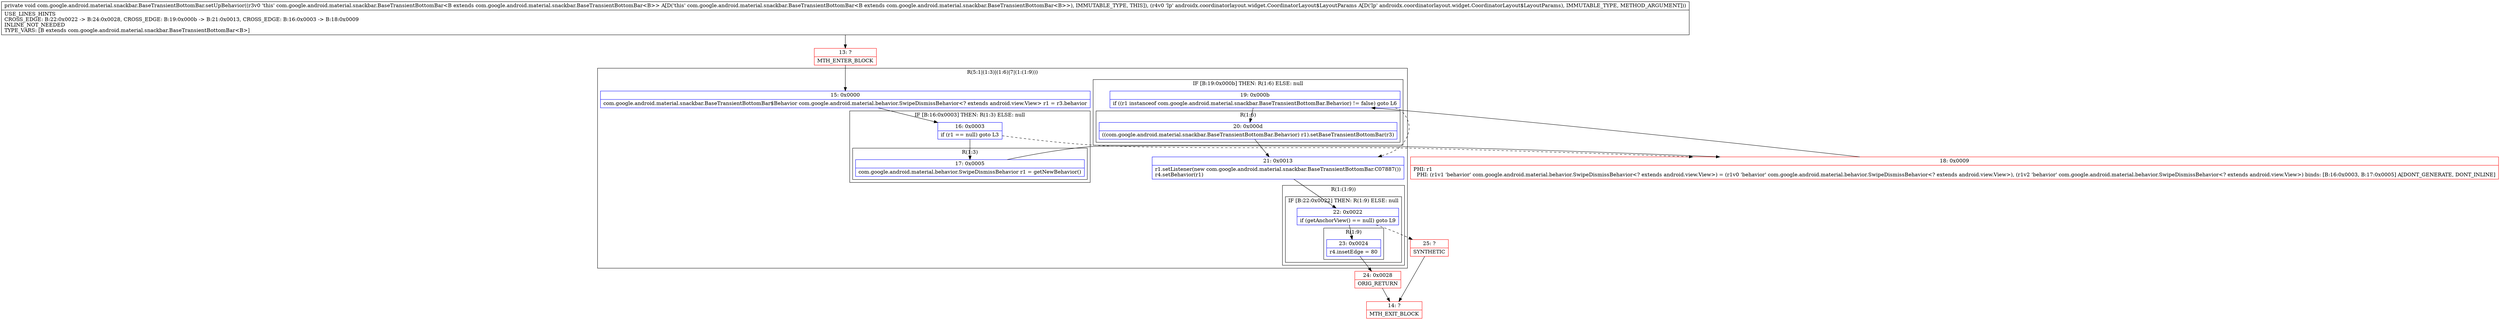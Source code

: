 digraph "CFG forcom.google.android.material.snackbar.BaseTransientBottomBar.setUpBehavior(Landroidx\/coordinatorlayout\/widget\/CoordinatorLayout$LayoutParams;)V" {
subgraph cluster_Region_2106170644 {
label = "R(5:1|(1:3)|(1:6)|7|(1:(1:9)))";
node [shape=record,color=blue];
Node_15 [shape=record,label="{15\:\ 0x0000|com.google.android.material.snackbar.BaseTransientBottomBar$Behavior com.google.android.material.behavior.SwipeDismissBehavior\<? extends android.view.View\> r1 = r3.behavior\l}"];
subgraph cluster_IfRegion_2111008058 {
label = "IF [B:16:0x0003] THEN: R(1:3) ELSE: null";
node [shape=record,color=blue];
Node_16 [shape=record,label="{16\:\ 0x0003|if (r1 == null) goto L3\l}"];
subgraph cluster_Region_512803642 {
label = "R(1:3)";
node [shape=record,color=blue];
Node_17 [shape=record,label="{17\:\ 0x0005|com.google.android.material.behavior.SwipeDismissBehavior r1 = getNewBehavior()\l}"];
}
}
subgraph cluster_IfRegion_1021554722 {
label = "IF [B:19:0x000b] THEN: R(1:6) ELSE: null";
node [shape=record,color=blue];
Node_19 [shape=record,label="{19\:\ 0x000b|if ((r1 instanceof com.google.android.material.snackbar.BaseTransientBottomBar.Behavior) != false) goto L6\l}"];
subgraph cluster_Region_229899159 {
label = "R(1:6)";
node [shape=record,color=blue];
Node_20 [shape=record,label="{20\:\ 0x000d|((com.google.android.material.snackbar.BaseTransientBottomBar.Behavior) r1).setBaseTransientBottomBar(r3)\l}"];
}
}
Node_21 [shape=record,label="{21\:\ 0x0013|r1.setListener(new com.google.android.material.snackbar.BaseTransientBottomBar.C07887())\lr4.setBehavior(r1)\l}"];
subgraph cluster_Region_1945481677 {
label = "R(1:(1:9))";
node [shape=record,color=blue];
subgraph cluster_IfRegion_949631109 {
label = "IF [B:22:0x0022] THEN: R(1:9) ELSE: null";
node [shape=record,color=blue];
Node_22 [shape=record,label="{22\:\ 0x0022|if (getAnchorView() == null) goto L9\l}"];
subgraph cluster_Region_630746093 {
label = "R(1:9)";
node [shape=record,color=blue];
Node_23 [shape=record,label="{23\:\ 0x0024|r4.insetEdge = 80\l}"];
}
}
}
}
Node_13 [shape=record,color=red,label="{13\:\ ?|MTH_ENTER_BLOCK\l}"];
Node_18 [shape=record,color=red,label="{18\:\ 0x0009|PHI: r1 \l  PHI: (r1v1 'behavior' com.google.android.material.behavior.SwipeDismissBehavior\<? extends android.view.View\>) = (r1v0 'behavior' com.google.android.material.behavior.SwipeDismissBehavior\<? extends android.view.View\>), (r1v2 'behavior' com.google.android.material.behavior.SwipeDismissBehavior\<? extends android.view.View\>) binds: [B:16:0x0003, B:17:0x0005] A[DONT_GENERATE, DONT_INLINE]\l}"];
Node_24 [shape=record,color=red,label="{24\:\ 0x0028|ORIG_RETURN\l}"];
Node_14 [shape=record,color=red,label="{14\:\ ?|MTH_EXIT_BLOCK\l}"];
Node_25 [shape=record,color=red,label="{25\:\ ?|SYNTHETIC\l}"];
MethodNode[shape=record,label="{private void com.google.android.material.snackbar.BaseTransientBottomBar.setUpBehavior((r3v0 'this' com.google.android.material.snackbar.BaseTransientBottomBar\<B extends com.google.android.material.snackbar.BaseTransientBottomBar\<B\>\> A[D('this' com.google.android.material.snackbar.BaseTransientBottomBar\<B extends com.google.android.material.snackbar.BaseTransientBottomBar\<B\>\>), IMMUTABLE_TYPE, THIS]), (r4v0 'lp' androidx.coordinatorlayout.widget.CoordinatorLayout$LayoutParams A[D('lp' androidx.coordinatorlayout.widget.CoordinatorLayout$LayoutParams), IMMUTABLE_TYPE, METHOD_ARGUMENT]))  | USE_LINES_HINTS\lCROSS_EDGE: B:22:0x0022 \-\> B:24:0x0028, CROSS_EDGE: B:19:0x000b \-\> B:21:0x0013, CROSS_EDGE: B:16:0x0003 \-\> B:18:0x0009\lINLINE_NOT_NEEDED\lTYPE_VARS: [B extends com.google.android.material.snackbar.BaseTransientBottomBar\<B\>]\l}"];
MethodNode -> Node_13;Node_15 -> Node_16;
Node_16 -> Node_17;
Node_16 -> Node_18[style=dashed];
Node_17 -> Node_18;
Node_19 -> Node_20;
Node_19 -> Node_21[style=dashed];
Node_20 -> Node_21;
Node_21 -> Node_22;
Node_22 -> Node_23;
Node_22 -> Node_25[style=dashed];
Node_23 -> Node_24;
Node_13 -> Node_15;
Node_18 -> Node_19;
Node_24 -> Node_14;
Node_25 -> Node_14;
}

